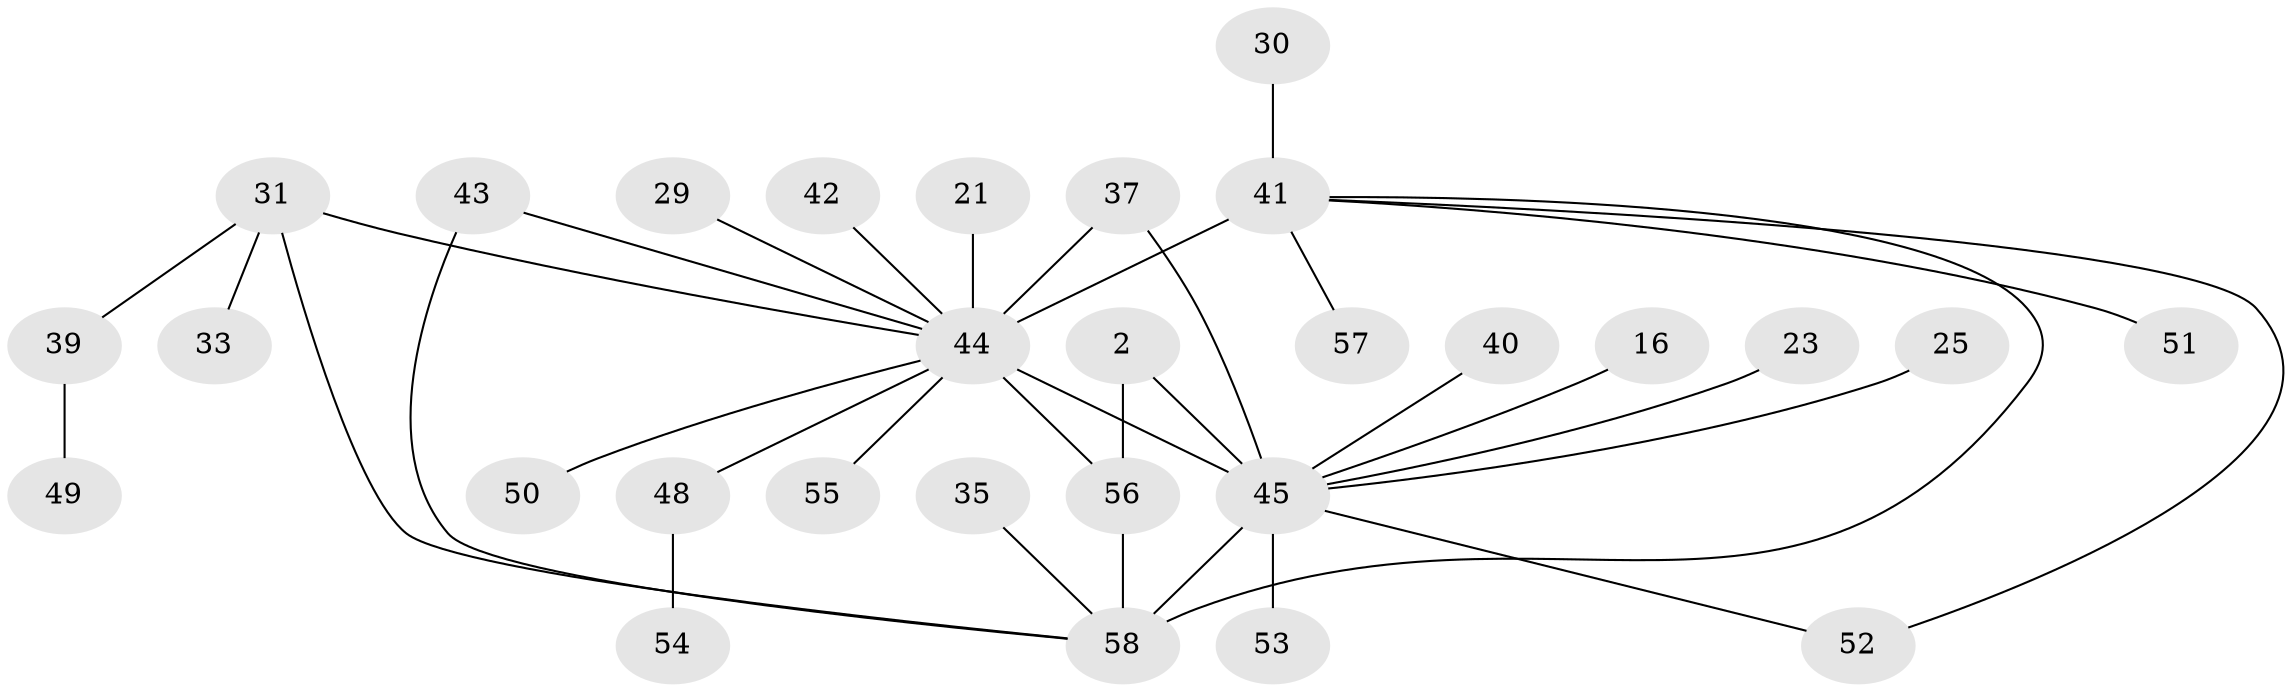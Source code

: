 // original degree distribution, {2: 0.25862068965517243, 6: 0.034482758620689655, 4: 0.15517241379310345, 3: 0.15517241379310345, 7: 0.017241379310344827, 5: 0.08620689655172414, 1: 0.29310344827586204}
// Generated by graph-tools (version 1.1) at 2025/42/03/09/25 04:42:24]
// undirected, 29 vertices, 35 edges
graph export_dot {
graph [start="1"]
  node [color=gray90,style=filled];
  2;
  16;
  21;
  23;
  25;
  29 [super="+24"];
  30;
  31;
  33;
  35;
  37;
  39;
  40;
  41 [super="+32+28+38+26+36"];
  42;
  43;
  44 [super="+27+19+11+22"];
  45 [super="+9+14+34"];
  48;
  49;
  50;
  51;
  52;
  53;
  54;
  55;
  56 [super="+10+13+47"];
  57;
  58 [super="+46"];
  2 -- 45 [weight=3];
  2 -- 56 [weight=3];
  16 -- 45;
  21 -- 44;
  23 -- 45;
  25 -- 45;
  29 -- 44;
  30 -- 41;
  31 -- 33;
  31 -- 39;
  31 -- 58;
  31 -- 44;
  35 -- 58;
  37 -- 44;
  37 -- 45;
  39 -- 49;
  40 -- 45;
  41 -- 57;
  41 -- 44 [weight=6];
  41 -- 51;
  41 -- 52;
  41 -- 58;
  42 -- 44;
  43 -- 58;
  43 -- 44;
  44 -- 50;
  44 -- 48;
  44 -- 55;
  44 -- 56 [weight=3];
  44 -- 45 [weight=2];
  45 -- 58 [weight=2];
  45 -- 53;
  45 -- 52;
  48 -- 54;
  56 -- 58;
}

